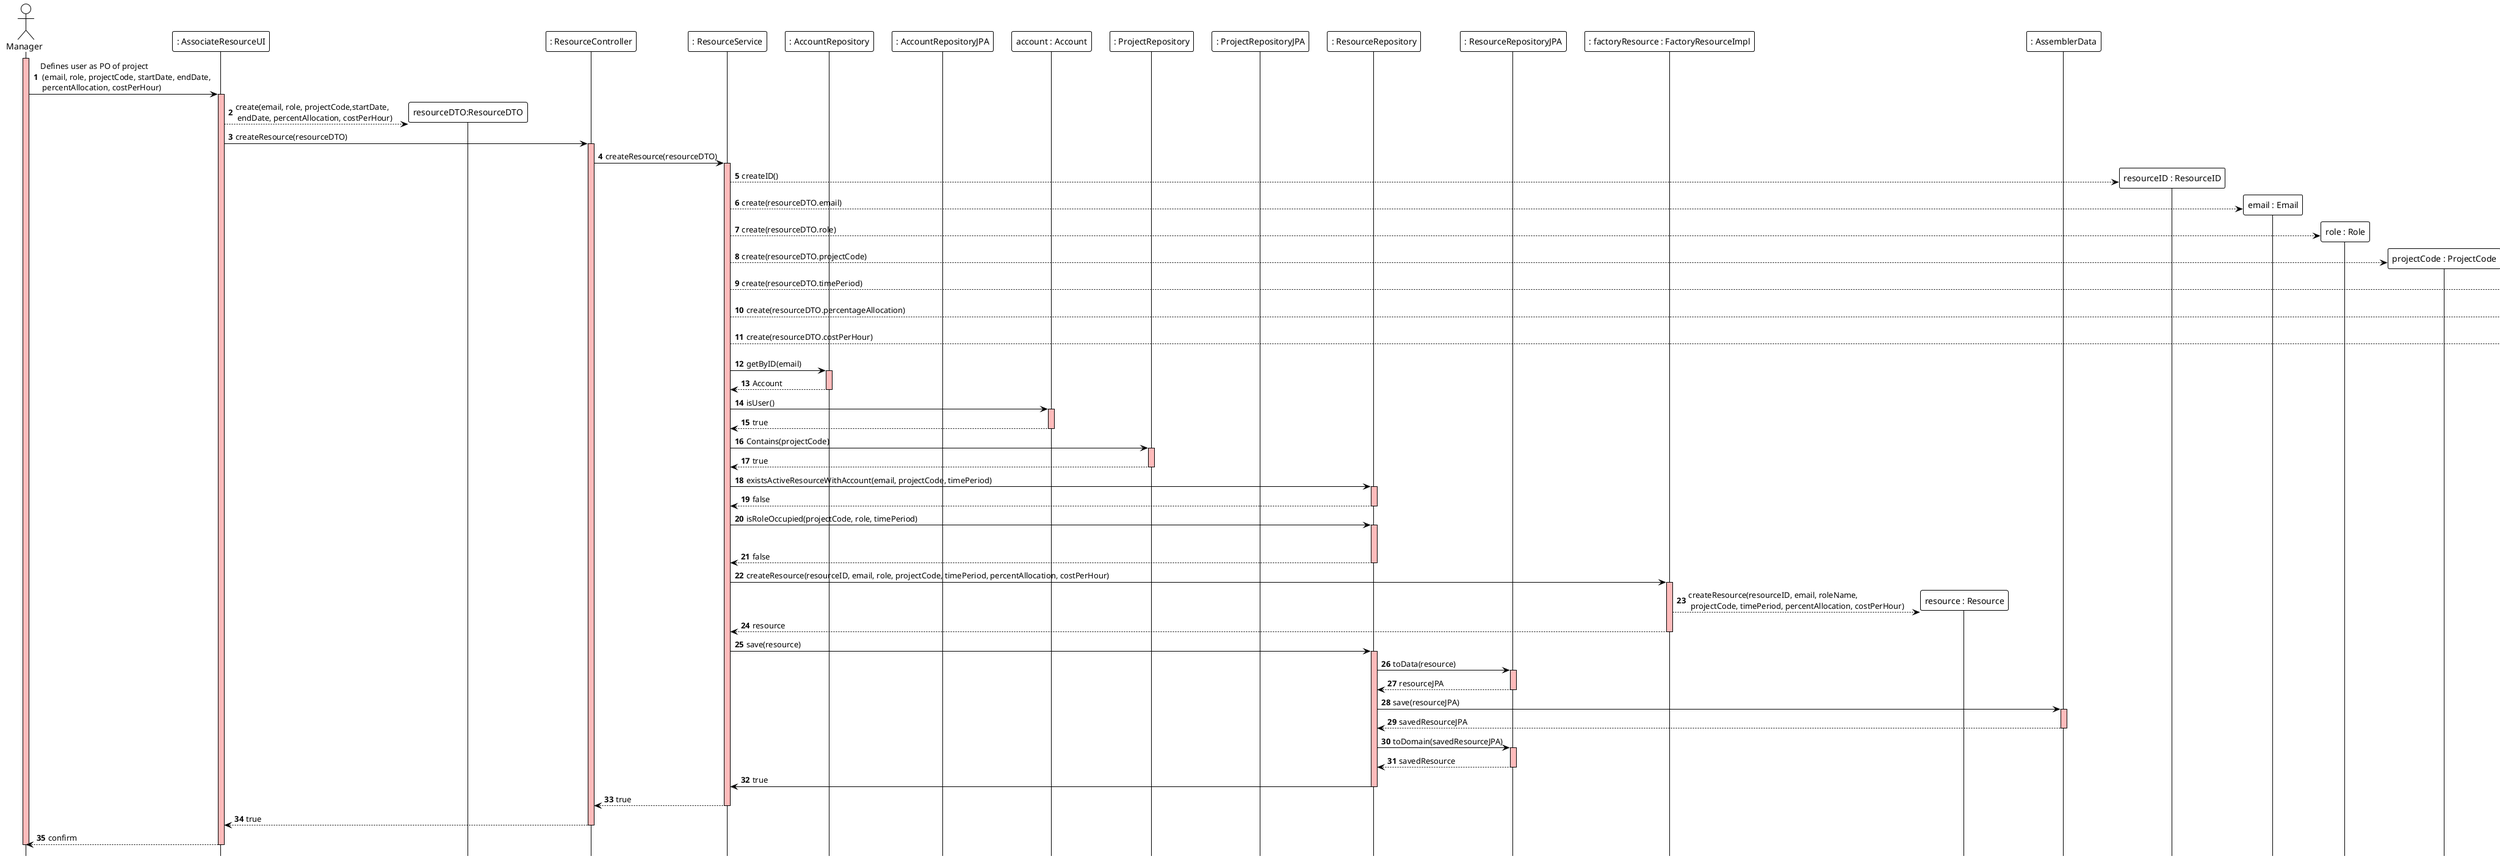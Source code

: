 @startuml
!theme plain
hide footbox
autonumber

Actor Manager
participant ": AssociateResourceUI" as UI
participant "resourceDTO:ResourceDTO" as dto
participant ": ResourceController" as Controller
participant ": ResourceService" as Services
participant ": AccountRepository" as AccountRepository
participant ": AccountRepositoryJPA" as AccountRepositoryJPA
participant "account : Account" as account
participant ": ProjectRepository" as ProjectRepository
participant ": ProjectRepositoryJPA" as ProjectRepositoryJPA
participant ": ResourceRepository" as ResourceRepository
participant ": ResourceRepositoryJPA" as ResourceRepositoryJPA
participant ": factoryResource : FactoryResourceImpl" as Factory
participant "resource : Resource" as resource
participant ": AssemblerData" as AssemblerData

activate Manager #FFBBBB
Manager -> UI : Defines user as PO of project\n (email, role, projectCode, startDate, endDate,\n percentAllocation, costPerHour)

activate UI #FFBBBB
UI --> dto ** : create(email, role, projectCode,startDate,\n endDate, percentAllocation, costPerHour)
UI -> Controller : createResource(resourceDTO)
activate Controller #FFBBBB
Controller -> Services : createResource(resourceDTO)

activate Services #FFBBBB

Services --> "resourceID : ResourceID" **: createID()
Services --> "email : Email" **: create(resourceDTO.email)
Services --> "role : Role" **: create(resourceDTO.role)
Services --> "projectCode : ProjectCode" **: create(resourceDTO.projectCode)
Services --> "timePeriod : TimePeriod" **: create(resourceDTO.timePeriod)
Services --> "percentageAllocation : PercentageAllocation" **: create(resourceDTO.percentageAllocation)
Services --> "costPerHour : CostPerHour" **: create(resourceDTO.costPerHour)


Services -> AccountRepository : getByID(email)
activate AccountRepository #FFBBBB

AccountRepository --> Services : Account
deactivate AccountRepository


Services -> account : isUser()
activate account #FFBBBB
account --> Services : true
deactivate account

Services -> ProjectRepository : Contains(projectCode)
activate ProjectRepository #FFBBBB
ProjectRepository --> Services : true
deactivate ProjectRepository

Services -> ResourceRepository: existsActiveResourceWithAccount(email, projectCode, timePeriod)
activate ResourceRepository #FFBBBB
ResourceRepository --> Services: false
deactivate ResourceRepository

Services -> ResourceRepository: isRoleOccupied(projectCode, role, timePeriod)
activate ResourceRepository #FFBBBB
deactivate ResourceRepositoryJPA

ResourceRepository --> Services: false
deactivate ResourceRepository


Services -> Factory: createResource(resourceID, email, role, projectCode, timePeriod, percentAllocation, costPerHour)
activate Factory #FFBBBB
Factory --> resource ** : createResource(resourceID, email, roleName,\n projectCode, timePeriod, percentAllocation, costPerHour)
Factory --> Services: resource
deactivate Factory

Services -> ResourceRepository : save(resource)
activate ResourceRepository #FFBBBB
ResourceRepository -> ResourceRepositoryJPA : toData(resource)
activate ResourceRepositoryJPA #FFBBBB
ResourceRepositoryJPA --> ResourceRepository : resourceJPA
deactivate ResourceRepositoryJPA
ResourceRepository -> AssemblerData : save(resourceJPA)
activate AssemblerData #FFBBBB
AssemblerData --> ResourceRepository : savedResourceJPA
deactivate AssemblerData
ResourceRepository -> ResourceRepositoryJPA: toDomain(savedResourceJPA)
activate ResourceRepositoryJPA #FFBBBB
ResourceRepositoryJPA --> ResourceRepository : savedResource
deactivate ResourceRepositoryJPA
ResourceRepository -> Services : true
deactivate ResourceRepository
Services --> Controller : true
deactivate Services
Controller --> UI: true
deactivate Controller

UI --> Manager : confirm
deactivate UI

deactivate Manager

@enduml